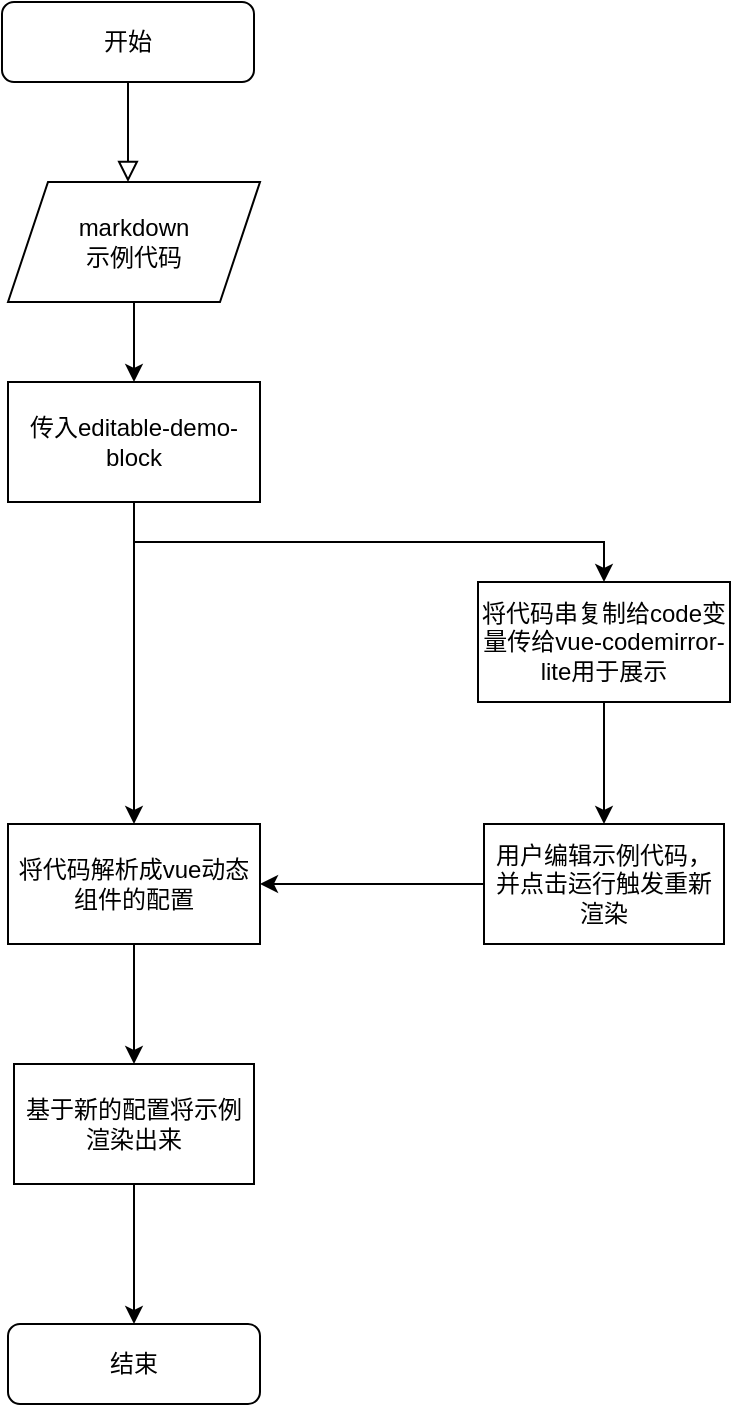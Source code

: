 <mxfile version="14.8.4" type="github">
  <diagram id="C5RBs43oDa-KdzZeNtuy" name="Page-1">
    <mxGraphModel dx="1128" dy="608" grid="1" gridSize="10" guides="1" tooltips="1" connect="1" arrows="1" fold="1" page="1" pageScale="1" pageWidth="827" pageHeight="1169" math="0" shadow="0">
      <root>
        <mxCell id="WIyWlLk6GJQsqaUBKTNV-0" />
        <mxCell id="WIyWlLk6GJQsqaUBKTNV-1" parent="WIyWlLk6GJQsqaUBKTNV-0" />
        <mxCell id="WIyWlLk6GJQsqaUBKTNV-2" value="" style="rounded=0;html=1;jettySize=auto;orthogonalLoop=1;fontSize=11;endArrow=block;endFill=0;endSize=8;strokeWidth=1;shadow=0;labelBackgroundColor=none;edgeStyle=orthogonalEdgeStyle;" parent="WIyWlLk6GJQsqaUBKTNV-1" source="WIyWlLk6GJQsqaUBKTNV-3" edge="1">
          <mxGeometry relative="1" as="geometry">
            <mxPoint x="255" y="169" as="targetPoint" />
          </mxGeometry>
        </mxCell>
        <mxCell id="WIyWlLk6GJQsqaUBKTNV-3" value="开始" style="rounded=1;whiteSpace=wrap;html=1;fontSize=12;glass=0;strokeWidth=1;shadow=0;" parent="WIyWlLk6GJQsqaUBKTNV-1" vertex="1">
          <mxGeometry x="192" y="79" width="126" height="40" as="geometry" />
        </mxCell>
        <mxCell id="WIyWlLk6GJQsqaUBKTNV-11" value="结束" style="rounded=1;whiteSpace=wrap;html=1;fontSize=12;glass=0;strokeWidth=1;shadow=0;" parent="WIyWlLk6GJQsqaUBKTNV-1" vertex="1">
          <mxGeometry x="195" y="740" width="126" height="40" as="geometry" />
        </mxCell>
        <mxCell id="H8YEQYLIjh_S5AIm5i7--2" value="" style="edgeStyle=orthogonalEdgeStyle;rounded=0;orthogonalLoop=1;jettySize=auto;html=1;" edge="1" parent="WIyWlLk6GJQsqaUBKTNV-1" source="H8YEQYLIjh_S5AIm5i7--0" target="H8YEQYLIjh_S5AIm5i7--1">
          <mxGeometry relative="1" as="geometry" />
        </mxCell>
        <mxCell id="H8YEQYLIjh_S5AIm5i7--0" value="markdown&lt;br&gt;示例代码" style="shape=parallelogram;perimeter=parallelogramPerimeter;whiteSpace=wrap;html=1;fixedSize=1;" vertex="1" parent="WIyWlLk6GJQsqaUBKTNV-1">
          <mxGeometry x="195" y="169" width="126" height="60" as="geometry" />
        </mxCell>
        <mxCell id="H8YEQYLIjh_S5AIm5i7--4" value="" style="edgeStyle=orthogonalEdgeStyle;rounded=0;orthogonalLoop=1;jettySize=auto;html=1;" edge="1" parent="WIyWlLk6GJQsqaUBKTNV-1" source="H8YEQYLIjh_S5AIm5i7--1" target="H8YEQYLIjh_S5AIm5i7--3">
          <mxGeometry relative="1" as="geometry" />
        </mxCell>
        <mxCell id="H8YEQYLIjh_S5AIm5i7--1" value="传入editable-demo-block" style="rounded=0;whiteSpace=wrap;html=1;" vertex="1" parent="WIyWlLk6GJQsqaUBKTNV-1">
          <mxGeometry x="195" y="269" width="126" height="60" as="geometry" />
        </mxCell>
        <mxCell id="H8YEQYLIjh_S5AIm5i7--14" value="" style="edgeStyle=orthogonalEdgeStyle;rounded=0;orthogonalLoop=1;jettySize=auto;html=1;" edge="1" parent="WIyWlLk6GJQsqaUBKTNV-1" source="H8YEQYLIjh_S5AIm5i7--3" target="H8YEQYLIjh_S5AIm5i7--10">
          <mxGeometry relative="1" as="geometry" />
        </mxCell>
        <mxCell id="H8YEQYLIjh_S5AIm5i7--3" value="将代码解析成vue动态组件的配置" style="rounded=0;whiteSpace=wrap;html=1;" vertex="1" parent="WIyWlLk6GJQsqaUBKTNV-1">
          <mxGeometry x="195" y="490" width="126" height="60" as="geometry" />
        </mxCell>
        <mxCell id="H8YEQYLIjh_S5AIm5i7--12" value="" style="edgeStyle=orthogonalEdgeStyle;rounded=0;orthogonalLoop=1;jettySize=auto;html=1;" edge="1" parent="WIyWlLk6GJQsqaUBKTNV-1" source="H8YEQYLIjh_S5AIm5i7--5" target="H8YEQYLIjh_S5AIm5i7--11">
          <mxGeometry relative="1" as="geometry" />
        </mxCell>
        <mxCell id="H8YEQYLIjh_S5AIm5i7--5" value="将代码串复制给code变量传给vue-codemirror-lite用于展示" style="rounded=0;whiteSpace=wrap;html=1;" vertex="1" parent="WIyWlLk6GJQsqaUBKTNV-1">
          <mxGeometry x="430" y="369" width="126" height="60" as="geometry" />
        </mxCell>
        <mxCell id="H8YEQYLIjh_S5AIm5i7--9" value="" style="edgeStyle=orthogonalEdgeStyle;rounded=0;orthogonalLoop=1;jettySize=auto;html=1;entryX=0.5;entryY=0;entryDx=0;entryDy=0;exitX=0.5;exitY=1;exitDx=0;exitDy=0;" edge="1" parent="WIyWlLk6GJQsqaUBKTNV-1" source="H8YEQYLIjh_S5AIm5i7--1" target="H8YEQYLIjh_S5AIm5i7--5">
          <mxGeometry relative="1" as="geometry">
            <mxPoint x="555" y="339" as="sourcePoint" />
            <mxPoint x="445" y="379" as="targetPoint" />
          </mxGeometry>
        </mxCell>
        <mxCell id="H8YEQYLIjh_S5AIm5i7--15" value="" style="edgeStyle=orthogonalEdgeStyle;rounded=0;orthogonalLoop=1;jettySize=auto;html=1;" edge="1" parent="WIyWlLk6GJQsqaUBKTNV-1" source="H8YEQYLIjh_S5AIm5i7--10" target="WIyWlLk6GJQsqaUBKTNV-11">
          <mxGeometry relative="1" as="geometry" />
        </mxCell>
        <mxCell id="H8YEQYLIjh_S5AIm5i7--10" value="基于新的配置将示例渲染出来" style="rounded=0;whiteSpace=wrap;html=1;" vertex="1" parent="WIyWlLk6GJQsqaUBKTNV-1">
          <mxGeometry x="198" y="610" width="120" height="60" as="geometry" />
        </mxCell>
        <mxCell id="H8YEQYLIjh_S5AIm5i7--13" value="" style="edgeStyle=orthogonalEdgeStyle;rounded=0;orthogonalLoop=1;jettySize=auto;html=1;" edge="1" parent="WIyWlLk6GJQsqaUBKTNV-1" source="H8YEQYLIjh_S5AIm5i7--11" target="H8YEQYLIjh_S5AIm5i7--3">
          <mxGeometry relative="1" as="geometry" />
        </mxCell>
        <mxCell id="H8YEQYLIjh_S5AIm5i7--11" value="用户编辑示例代码，并点击运行触发重新渲染" style="rounded=0;whiteSpace=wrap;html=1;" vertex="1" parent="WIyWlLk6GJQsqaUBKTNV-1">
          <mxGeometry x="433" y="490" width="120" height="60" as="geometry" />
        </mxCell>
      </root>
    </mxGraphModel>
  </diagram>
</mxfile>
